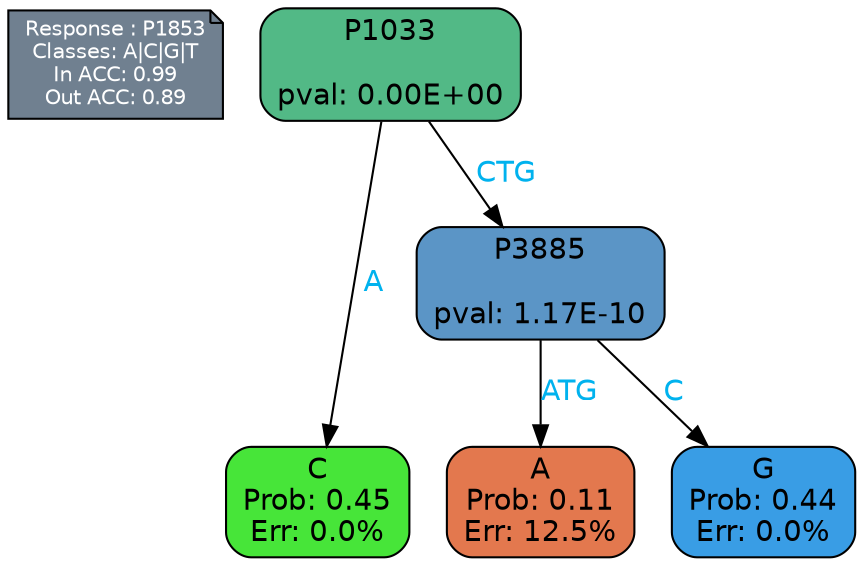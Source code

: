 digraph Tree {
node [shape=box, style="filled, rounded", color="black", fontname=helvetica] ;
graph [ranksep=equally, splines=polylines, bgcolor=transparent, dpi=600] ;
edge [fontname=helvetica] ;
LEGEND [label="Response : P1853
Classes: A|C|G|T
In ACC: 0.99
Out ACC: 0.89
",shape=note,align=left,style=filled,fillcolor="slategray",fontcolor="white",fontsize=10];1 [label="P1033

pval: 0.00E+00", fillcolor="#52b986"] ;
2 [label="C
Prob: 0.45
Err: 0.0%", fillcolor="#47e539"] ;
3 [label="P3885

pval: 1.17E-10", fillcolor="#5b95c6"] ;
4 [label="A
Prob: 0.11
Err: 12.5%", fillcolor="#e3784e"] ;
5 [label="G
Prob: 0.44
Err: 0.0%", fillcolor="#399de5"] ;
1 -> 2 [label="A",fontcolor=deepskyblue2] ;
1 -> 3 [label="CTG",fontcolor=deepskyblue2] ;
3 -> 4 [label="ATG",fontcolor=deepskyblue2] ;
3 -> 5 [label="C",fontcolor=deepskyblue2] ;
{rank = same; 2;4;5;}{rank = same; LEGEND;1;}}